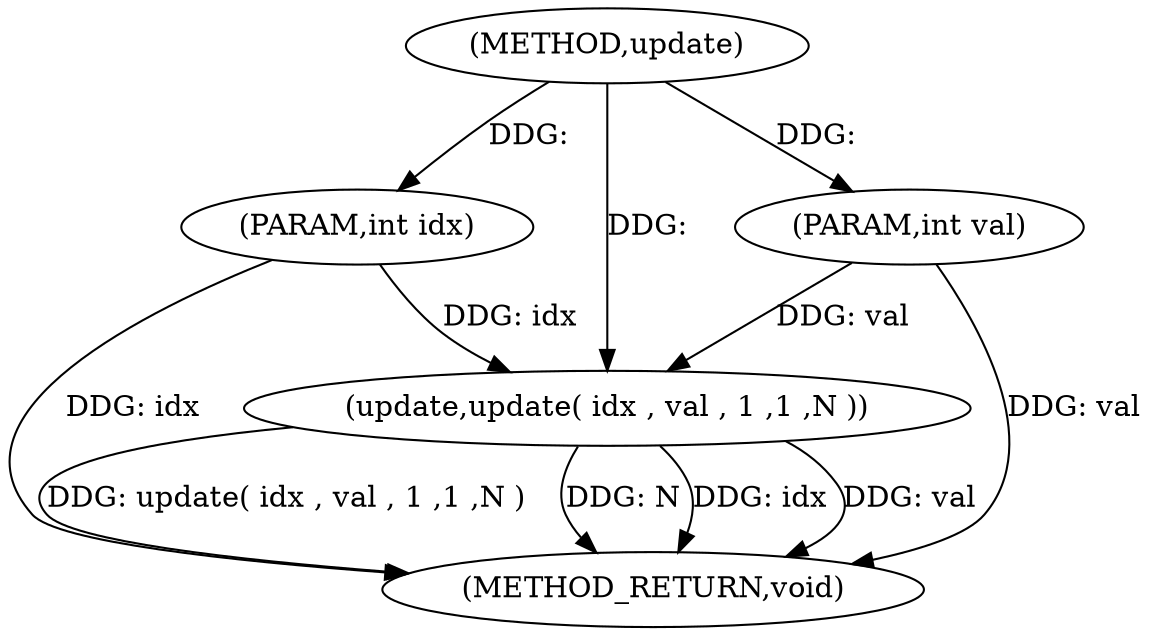 digraph "update" {  
"1000823" [label = "(METHOD,update)" ]
"1000833" [label = "(METHOD_RETURN,void)" ]
"1000824" [label = "(PARAM,int idx)" ]
"1000825" [label = "(PARAM,int val)" ]
"1000827" [label = "(update,update( idx , val , 1 ,1 ,N ))" ]
  "1000824" -> "1000833"  [ label = "DDG: idx"] 
  "1000825" -> "1000833"  [ label = "DDG: val"] 
  "1000827" -> "1000833"  [ label = "DDG: idx"] 
  "1000827" -> "1000833"  [ label = "DDG: val"] 
  "1000827" -> "1000833"  [ label = "DDG: update( idx , val , 1 ,1 ,N )"] 
  "1000827" -> "1000833"  [ label = "DDG: N"] 
  "1000823" -> "1000824"  [ label = "DDG: "] 
  "1000823" -> "1000825"  [ label = "DDG: "] 
  "1000824" -> "1000827"  [ label = "DDG: idx"] 
  "1000823" -> "1000827"  [ label = "DDG: "] 
  "1000825" -> "1000827"  [ label = "DDG: val"] 
}
